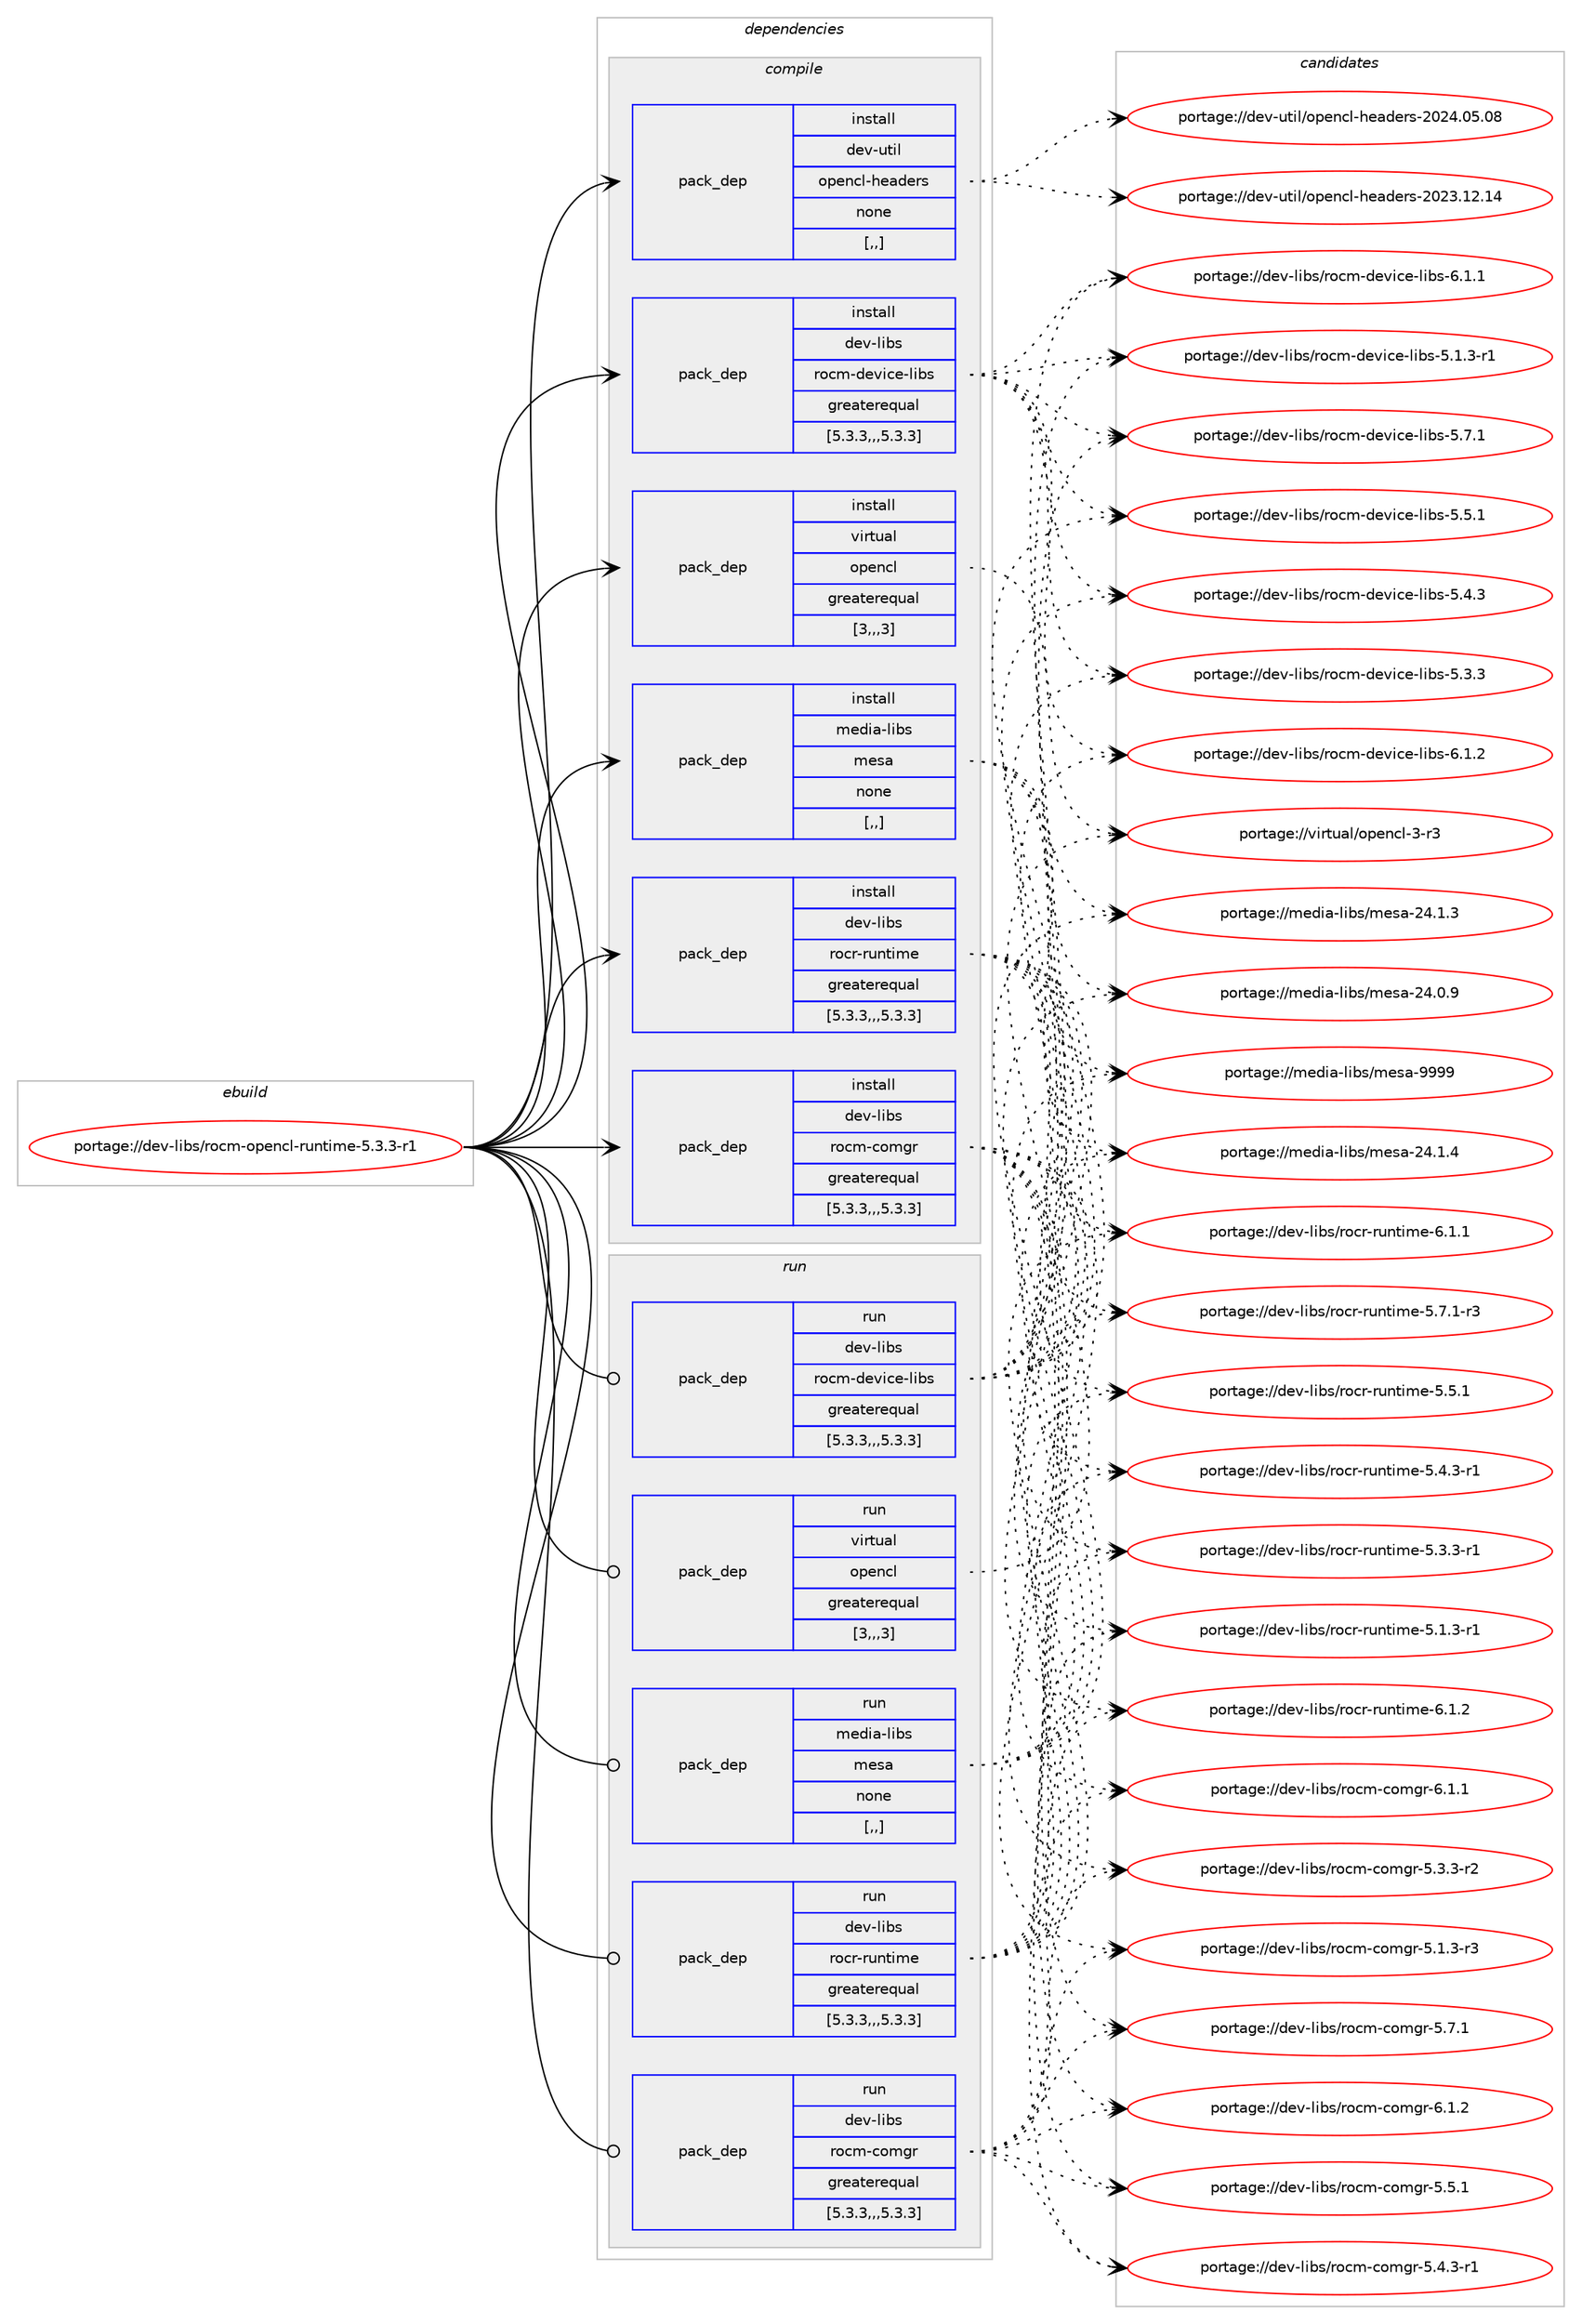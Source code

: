 digraph prolog {

# *************
# Graph options
# *************

newrank=true;
concentrate=true;
compound=true;
graph [rankdir=LR,fontname=Helvetica,fontsize=10,ranksep=1.5];#, ranksep=2.5, nodesep=0.2];
edge  [arrowhead=vee];
node  [fontname=Helvetica,fontsize=10];

# **********
# The ebuild
# **********

subgraph cluster_leftcol {
color=gray;
label=<<i>ebuild</i>>;
id [label="portage://dev-libs/rocm-opencl-runtime-5.3.3-r1", color=red, width=4, href="../dev-libs/rocm-opencl-runtime-5.3.3-r1.svg"];
}

# ****************
# The dependencies
# ****************

subgraph cluster_midcol {
color=gray;
label=<<i>dependencies</i>>;
subgraph cluster_compile {
fillcolor="#eeeeee";
style=filled;
label=<<i>compile</i>>;
subgraph pack84814 {
dependency114256 [label=<<TABLE BORDER="0" CELLBORDER="1" CELLSPACING="0" CELLPADDING="4" WIDTH="220"><TR><TD ROWSPAN="6" CELLPADDING="30">pack_dep</TD></TR><TR><TD WIDTH="110">install</TD></TR><TR><TD>dev-libs</TD></TR><TR><TD>rocm-comgr</TD></TR><TR><TD>greaterequal</TD></TR><TR><TD>[5.3.3,,,5.3.3]</TD></TR></TABLE>>, shape=none, color=blue];
}
id:e -> dependency114256:w [weight=20,style="solid",arrowhead="vee"];
subgraph pack84815 {
dependency114257 [label=<<TABLE BORDER="0" CELLBORDER="1" CELLSPACING="0" CELLPADDING="4" WIDTH="220"><TR><TD ROWSPAN="6" CELLPADDING="30">pack_dep</TD></TR><TR><TD WIDTH="110">install</TD></TR><TR><TD>dev-libs</TD></TR><TR><TD>rocm-device-libs</TD></TR><TR><TD>greaterequal</TD></TR><TR><TD>[5.3.3,,,5.3.3]</TD></TR></TABLE>>, shape=none, color=blue];
}
id:e -> dependency114257:w [weight=20,style="solid",arrowhead="vee"];
subgraph pack84816 {
dependency114258 [label=<<TABLE BORDER="0" CELLBORDER="1" CELLSPACING="0" CELLPADDING="4" WIDTH="220"><TR><TD ROWSPAN="6" CELLPADDING="30">pack_dep</TD></TR><TR><TD WIDTH="110">install</TD></TR><TR><TD>dev-libs</TD></TR><TR><TD>rocr-runtime</TD></TR><TR><TD>greaterequal</TD></TR><TR><TD>[5.3.3,,,5.3.3]</TD></TR></TABLE>>, shape=none, color=blue];
}
id:e -> dependency114258:w [weight=20,style="solid",arrowhead="vee"];
subgraph pack84817 {
dependency114259 [label=<<TABLE BORDER="0" CELLBORDER="1" CELLSPACING="0" CELLPADDING="4" WIDTH="220"><TR><TD ROWSPAN="6" CELLPADDING="30">pack_dep</TD></TR><TR><TD WIDTH="110">install</TD></TR><TR><TD>dev-util</TD></TR><TR><TD>opencl-headers</TD></TR><TR><TD>none</TD></TR><TR><TD>[,,]</TD></TR></TABLE>>, shape=none, color=blue];
}
id:e -> dependency114259:w [weight=20,style="solid",arrowhead="vee"];
subgraph pack84818 {
dependency114260 [label=<<TABLE BORDER="0" CELLBORDER="1" CELLSPACING="0" CELLPADDING="4" WIDTH="220"><TR><TD ROWSPAN="6" CELLPADDING="30">pack_dep</TD></TR><TR><TD WIDTH="110">install</TD></TR><TR><TD>media-libs</TD></TR><TR><TD>mesa</TD></TR><TR><TD>none</TD></TR><TR><TD>[,,]</TD></TR></TABLE>>, shape=none, color=blue];
}
id:e -> dependency114260:w [weight=20,style="solid",arrowhead="vee"];
subgraph pack84819 {
dependency114261 [label=<<TABLE BORDER="0" CELLBORDER="1" CELLSPACING="0" CELLPADDING="4" WIDTH="220"><TR><TD ROWSPAN="6" CELLPADDING="30">pack_dep</TD></TR><TR><TD WIDTH="110">install</TD></TR><TR><TD>virtual</TD></TR><TR><TD>opencl</TD></TR><TR><TD>greaterequal</TD></TR><TR><TD>[3,,,3]</TD></TR></TABLE>>, shape=none, color=blue];
}
id:e -> dependency114261:w [weight=20,style="solid",arrowhead="vee"];
}
subgraph cluster_compileandrun {
fillcolor="#eeeeee";
style=filled;
label=<<i>compile and run</i>>;
}
subgraph cluster_run {
fillcolor="#eeeeee";
style=filled;
label=<<i>run</i>>;
subgraph pack84820 {
dependency114262 [label=<<TABLE BORDER="0" CELLBORDER="1" CELLSPACING="0" CELLPADDING="4" WIDTH="220"><TR><TD ROWSPAN="6" CELLPADDING="30">pack_dep</TD></TR><TR><TD WIDTH="110">run</TD></TR><TR><TD>dev-libs</TD></TR><TR><TD>rocm-comgr</TD></TR><TR><TD>greaterequal</TD></TR><TR><TD>[5.3.3,,,5.3.3]</TD></TR></TABLE>>, shape=none, color=blue];
}
id:e -> dependency114262:w [weight=20,style="solid",arrowhead="odot"];
subgraph pack84821 {
dependency114263 [label=<<TABLE BORDER="0" CELLBORDER="1" CELLSPACING="0" CELLPADDING="4" WIDTH="220"><TR><TD ROWSPAN="6" CELLPADDING="30">pack_dep</TD></TR><TR><TD WIDTH="110">run</TD></TR><TR><TD>dev-libs</TD></TR><TR><TD>rocm-device-libs</TD></TR><TR><TD>greaterequal</TD></TR><TR><TD>[5.3.3,,,5.3.3]</TD></TR></TABLE>>, shape=none, color=blue];
}
id:e -> dependency114263:w [weight=20,style="solid",arrowhead="odot"];
subgraph pack84822 {
dependency114264 [label=<<TABLE BORDER="0" CELLBORDER="1" CELLSPACING="0" CELLPADDING="4" WIDTH="220"><TR><TD ROWSPAN="6" CELLPADDING="30">pack_dep</TD></TR><TR><TD WIDTH="110">run</TD></TR><TR><TD>dev-libs</TD></TR><TR><TD>rocr-runtime</TD></TR><TR><TD>greaterequal</TD></TR><TR><TD>[5.3.3,,,5.3.3]</TD></TR></TABLE>>, shape=none, color=blue];
}
id:e -> dependency114264:w [weight=20,style="solid",arrowhead="odot"];
subgraph pack84823 {
dependency114265 [label=<<TABLE BORDER="0" CELLBORDER="1" CELLSPACING="0" CELLPADDING="4" WIDTH="220"><TR><TD ROWSPAN="6" CELLPADDING="30">pack_dep</TD></TR><TR><TD WIDTH="110">run</TD></TR><TR><TD>media-libs</TD></TR><TR><TD>mesa</TD></TR><TR><TD>none</TD></TR><TR><TD>[,,]</TD></TR></TABLE>>, shape=none, color=blue];
}
id:e -> dependency114265:w [weight=20,style="solid",arrowhead="odot"];
subgraph pack84824 {
dependency114266 [label=<<TABLE BORDER="0" CELLBORDER="1" CELLSPACING="0" CELLPADDING="4" WIDTH="220"><TR><TD ROWSPAN="6" CELLPADDING="30">pack_dep</TD></TR><TR><TD WIDTH="110">run</TD></TR><TR><TD>virtual</TD></TR><TR><TD>opencl</TD></TR><TR><TD>greaterequal</TD></TR><TR><TD>[3,,,3]</TD></TR></TABLE>>, shape=none, color=blue];
}
id:e -> dependency114266:w [weight=20,style="solid",arrowhead="odot"];
}
}

# **************
# The candidates
# **************

subgraph cluster_choices {
rank=same;
color=gray;
label=<<i>candidates</i>>;

subgraph choice84814 {
color=black;
nodesep=1;
choice100101118451081059811547114111991094599111109103114455446494650 [label="portage://dev-libs/rocm-comgr-6.1.2", color=red, width=4,href="../dev-libs/rocm-comgr-6.1.2.svg"];
choice100101118451081059811547114111991094599111109103114455446494649 [label="portage://dev-libs/rocm-comgr-6.1.1", color=red, width=4,href="../dev-libs/rocm-comgr-6.1.1.svg"];
choice100101118451081059811547114111991094599111109103114455346554649 [label="portage://dev-libs/rocm-comgr-5.7.1", color=red, width=4,href="../dev-libs/rocm-comgr-5.7.1.svg"];
choice100101118451081059811547114111991094599111109103114455346534649 [label="portage://dev-libs/rocm-comgr-5.5.1", color=red, width=4,href="../dev-libs/rocm-comgr-5.5.1.svg"];
choice1001011184510810598115471141119910945991111091031144553465246514511449 [label="portage://dev-libs/rocm-comgr-5.4.3-r1", color=red, width=4,href="../dev-libs/rocm-comgr-5.4.3-r1.svg"];
choice1001011184510810598115471141119910945991111091031144553465146514511450 [label="portage://dev-libs/rocm-comgr-5.3.3-r2", color=red, width=4,href="../dev-libs/rocm-comgr-5.3.3-r2.svg"];
choice1001011184510810598115471141119910945991111091031144553464946514511451 [label="portage://dev-libs/rocm-comgr-5.1.3-r3", color=red, width=4,href="../dev-libs/rocm-comgr-5.1.3-r3.svg"];
dependency114256:e -> choice100101118451081059811547114111991094599111109103114455446494650:w [style=dotted,weight="100"];
dependency114256:e -> choice100101118451081059811547114111991094599111109103114455446494649:w [style=dotted,weight="100"];
dependency114256:e -> choice100101118451081059811547114111991094599111109103114455346554649:w [style=dotted,weight="100"];
dependency114256:e -> choice100101118451081059811547114111991094599111109103114455346534649:w [style=dotted,weight="100"];
dependency114256:e -> choice1001011184510810598115471141119910945991111091031144553465246514511449:w [style=dotted,weight="100"];
dependency114256:e -> choice1001011184510810598115471141119910945991111091031144553465146514511450:w [style=dotted,weight="100"];
dependency114256:e -> choice1001011184510810598115471141119910945991111091031144553464946514511451:w [style=dotted,weight="100"];
}
subgraph choice84815 {
color=black;
nodesep=1;
choice1001011184510810598115471141119910945100101118105991014510810598115455446494650 [label="portage://dev-libs/rocm-device-libs-6.1.2", color=red, width=4,href="../dev-libs/rocm-device-libs-6.1.2.svg"];
choice1001011184510810598115471141119910945100101118105991014510810598115455446494649 [label="portage://dev-libs/rocm-device-libs-6.1.1", color=red, width=4,href="../dev-libs/rocm-device-libs-6.1.1.svg"];
choice1001011184510810598115471141119910945100101118105991014510810598115455346554649 [label="portage://dev-libs/rocm-device-libs-5.7.1", color=red, width=4,href="../dev-libs/rocm-device-libs-5.7.1.svg"];
choice1001011184510810598115471141119910945100101118105991014510810598115455346534649 [label="portage://dev-libs/rocm-device-libs-5.5.1", color=red, width=4,href="../dev-libs/rocm-device-libs-5.5.1.svg"];
choice1001011184510810598115471141119910945100101118105991014510810598115455346524651 [label="portage://dev-libs/rocm-device-libs-5.4.3", color=red, width=4,href="../dev-libs/rocm-device-libs-5.4.3.svg"];
choice1001011184510810598115471141119910945100101118105991014510810598115455346514651 [label="portage://dev-libs/rocm-device-libs-5.3.3", color=red, width=4,href="../dev-libs/rocm-device-libs-5.3.3.svg"];
choice10010111845108105981154711411199109451001011181059910145108105981154553464946514511449 [label="portage://dev-libs/rocm-device-libs-5.1.3-r1", color=red, width=4,href="../dev-libs/rocm-device-libs-5.1.3-r1.svg"];
dependency114257:e -> choice1001011184510810598115471141119910945100101118105991014510810598115455446494650:w [style=dotted,weight="100"];
dependency114257:e -> choice1001011184510810598115471141119910945100101118105991014510810598115455446494649:w [style=dotted,weight="100"];
dependency114257:e -> choice1001011184510810598115471141119910945100101118105991014510810598115455346554649:w [style=dotted,weight="100"];
dependency114257:e -> choice1001011184510810598115471141119910945100101118105991014510810598115455346534649:w [style=dotted,weight="100"];
dependency114257:e -> choice1001011184510810598115471141119910945100101118105991014510810598115455346524651:w [style=dotted,weight="100"];
dependency114257:e -> choice1001011184510810598115471141119910945100101118105991014510810598115455346514651:w [style=dotted,weight="100"];
dependency114257:e -> choice10010111845108105981154711411199109451001011181059910145108105981154553464946514511449:w [style=dotted,weight="100"];
}
subgraph choice84816 {
color=black;
nodesep=1;
choice1001011184510810598115471141119911445114117110116105109101455446494650 [label="portage://dev-libs/rocr-runtime-6.1.2", color=red, width=4,href="../dev-libs/rocr-runtime-6.1.2.svg"];
choice1001011184510810598115471141119911445114117110116105109101455446494649 [label="portage://dev-libs/rocr-runtime-6.1.1", color=red, width=4,href="../dev-libs/rocr-runtime-6.1.1.svg"];
choice10010111845108105981154711411199114451141171101161051091014553465546494511451 [label="portage://dev-libs/rocr-runtime-5.7.1-r3", color=red, width=4,href="../dev-libs/rocr-runtime-5.7.1-r3.svg"];
choice1001011184510810598115471141119911445114117110116105109101455346534649 [label="portage://dev-libs/rocr-runtime-5.5.1", color=red, width=4,href="../dev-libs/rocr-runtime-5.5.1.svg"];
choice10010111845108105981154711411199114451141171101161051091014553465246514511449 [label="portage://dev-libs/rocr-runtime-5.4.3-r1", color=red, width=4,href="../dev-libs/rocr-runtime-5.4.3-r1.svg"];
choice10010111845108105981154711411199114451141171101161051091014553465146514511449 [label="portage://dev-libs/rocr-runtime-5.3.3-r1", color=red, width=4,href="../dev-libs/rocr-runtime-5.3.3-r1.svg"];
choice10010111845108105981154711411199114451141171101161051091014553464946514511449 [label="portage://dev-libs/rocr-runtime-5.1.3-r1", color=red, width=4,href="../dev-libs/rocr-runtime-5.1.3-r1.svg"];
dependency114258:e -> choice1001011184510810598115471141119911445114117110116105109101455446494650:w [style=dotted,weight="100"];
dependency114258:e -> choice1001011184510810598115471141119911445114117110116105109101455446494649:w [style=dotted,weight="100"];
dependency114258:e -> choice10010111845108105981154711411199114451141171101161051091014553465546494511451:w [style=dotted,weight="100"];
dependency114258:e -> choice1001011184510810598115471141119911445114117110116105109101455346534649:w [style=dotted,weight="100"];
dependency114258:e -> choice10010111845108105981154711411199114451141171101161051091014553465246514511449:w [style=dotted,weight="100"];
dependency114258:e -> choice10010111845108105981154711411199114451141171101161051091014553465146514511449:w [style=dotted,weight="100"];
dependency114258:e -> choice10010111845108105981154711411199114451141171101161051091014553464946514511449:w [style=dotted,weight="100"];
}
subgraph choice84817 {
color=black;
nodesep=1;
choice10010111845117116105108471111121011109910845104101971001011141154550485052464853464856 [label="portage://dev-util/opencl-headers-2024.05.08", color=red, width=4,href="../dev-util/opencl-headers-2024.05.08.svg"];
choice10010111845117116105108471111121011109910845104101971001011141154550485051464950464952 [label="portage://dev-util/opencl-headers-2023.12.14", color=red, width=4,href="../dev-util/opencl-headers-2023.12.14.svg"];
dependency114259:e -> choice10010111845117116105108471111121011109910845104101971001011141154550485052464853464856:w [style=dotted,weight="100"];
dependency114259:e -> choice10010111845117116105108471111121011109910845104101971001011141154550485051464950464952:w [style=dotted,weight="100"];
}
subgraph choice84818 {
color=black;
nodesep=1;
choice10910110010597451081059811547109101115974557575757 [label="portage://media-libs/mesa-9999", color=red, width=4,href="../media-libs/mesa-9999.svg"];
choice109101100105974510810598115471091011159745505246494652 [label="portage://media-libs/mesa-24.1.4", color=red, width=4,href="../media-libs/mesa-24.1.4.svg"];
choice109101100105974510810598115471091011159745505246494651 [label="portage://media-libs/mesa-24.1.3", color=red, width=4,href="../media-libs/mesa-24.1.3.svg"];
choice109101100105974510810598115471091011159745505246484657 [label="portage://media-libs/mesa-24.0.9", color=red, width=4,href="../media-libs/mesa-24.0.9.svg"];
dependency114260:e -> choice10910110010597451081059811547109101115974557575757:w [style=dotted,weight="100"];
dependency114260:e -> choice109101100105974510810598115471091011159745505246494652:w [style=dotted,weight="100"];
dependency114260:e -> choice109101100105974510810598115471091011159745505246494651:w [style=dotted,weight="100"];
dependency114260:e -> choice109101100105974510810598115471091011159745505246484657:w [style=dotted,weight="100"];
}
subgraph choice84819 {
color=black;
nodesep=1;
choice11810511411611797108471111121011109910845514511451 [label="portage://virtual/opencl-3-r3", color=red, width=4,href="../virtual/opencl-3-r3.svg"];
dependency114261:e -> choice11810511411611797108471111121011109910845514511451:w [style=dotted,weight="100"];
}
subgraph choice84820 {
color=black;
nodesep=1;
choice100101118451081059811547114111991094599111109103114455446494650 [label="portage://dev-libs/rocm-comgr-6.1.2", color=red, width=4,href="../dev-libs/rocm-comgr-6.1.2.svg"];
choice100101118451081059811547114111991094599111109103114455446494649 [label="portage://dev-libs/rocm-comgr-6.1.1", color=red, width=4,href="../dev-libs/rocm-comgr-6.1.1.svg"];
choice100101118451081059811547114111991094599111109103114455346554649 [label="portage://dev-libs/rocm-comgr-5.7.1", color=red, width=4,href="../dev-libs/rocm-comgr-5.7.1.svg"];
choice100101118451081059811547114111991094599111109103114455346534649 [label="portage://dev-libs/rocm-comgr-5.5.1", color=red, width=4,href="../dev-libs/rocm-comgr-5.5.1.svg"];
choice1001011184510810598115471141119910945991111091031144553465246514511449 [label="portage://dev-libs/rocm-comgr-5.4.3-r1", color=red, width=4,href="../dev-libs/rocm-comgr-5.4.3-r1.svg"];
choice1001011184510810598115471141119910945991111091031144553465146514511450 [label="portage://dev-libs/rocm-comgr-5.3.3-r2", color=red, width=4,href="../dev-libs/rocm-comgr-5.3.3-r2.svg"];
choice1001011184510810598115471141119910945991111091031144553464946514511451 [label="portage://dev-libs/rocm-comgr-5.1.3-r3", color=red, width=4,href="../dev-libs/rocm-comgr-5.1.3-r3.svg"];
dependency114262:e -> choice100101118451081059811547114111991094599111109103114455446494650:w [style=dotted,weight="100"];
dependency114262:e -> choice100101118451081059811547114111991094599111109103114455446494649:w [style=dotted,weight="100"];
dependency114262:e -> choice100101118451081059811547114111991094599111109103114455346554649:w [style=dotted,weight="100"];
dependency114262:e -> choice100101118451081059811547114111991094599111109103114455346534649:w [style=dotted,weight="100"];
dependency114262:e -> choice1001011184510810598115471141119910945991111091031144553465246514511449:w [style=dotted,weight="100"];
dependency114262:e -> choice1001011184510810598115471141119910945991111091031144553465146514511450:w [style=dotted,weight="100"];
dependency114262:e -> choice1001011184510810598115471141119910945991111091031144553464946514511451:w [style=dotted,weight="100"];
}
subgraph choice84821 {
color=black;
nodesep=1;
choice1001011184510810598115471141119910945100101118105991014510810598115455446494650 [label="portage://dev-libs/rocm-device-libs-6.1.2", color=red, width=4,href="../dev-libs/rocm-device-libs-6.1.2.svg"];
choice1001011184510810598115471141119910945100101118105991014510810598115455446494649 [label="portage://dev-libs/rocm-device-libs-6.1.1", color=red, width=4,href="../dev-libs/rocm-device-libs-6.1.1.svg"];
choice1001011184510810598115471141119910945100101118105991014510810598115455346554649 [label="portage://dev-libs/rocm-device-libs-5.7.1", color=red, width=4,href="../dev-libs/rocm-device-libs-5.7.1.svg"];
choice1001011184510810598115471141119910945100101118105991014510810598115455346534649 [label="portage://dev-libs/rocm-device-libs-5.5.1", color=red, width=4,href="../dev-libs/rocm-device-libs-5.5.1.svg"];
choice1001011184510810598115471141119910945100101118105991014510810598115455346524651 [label="portage://dev-libs/rocm-device-libs-5.4.3", color=red, width=4,href="../dev-libs/rocm-device-libs-5.4.3.svg"];
choice1001011184510810598115471141119910945100101118105991014510810598115455346514651 [label="portage://dev-libs/rocm-device-libs-5.3.3", color=red, width=4,href="../dev-libs/rocm-device-libs-5.3.3.svg"];
choice10010111845108105981154711411199109451001011181059910145108105981154553464946514511449 [label="portage://dev-libs/rocm-device-libs-5.1.3-r1", color=red, width=4,href="../dev-libs/rocm-device-libs-5.1.3-r1.svg"];
dependency114263:e -> choice1001011184510810598115471141119910945100101118105991014510810598115455446494650:w [style=dotted,weight="100"];
dependency114263:e -> choice1001011184510810598115471141119910945100101118105991014510810598115455446494649:w [style=dotted,weight="100"];
dependency114263:e -> choice1001011184510810598115471141119910945100101118105991014510810598115455346554649:w [style=dotted,weight="100"];
dependency114263:e -> choice1001011184510810598115471141119910945100101118105991014510810598115455346534649:w [style=dotted,weight="100"];
dependency114263:e -> choice1001011184510810598115471141119910945100101118105991014510810598115455346524651:w [style=dotted,weight="100"];
dependency114263:e -> choice1001011184510810598115471141119910945100101118105991014510810598115455346514651:w [style=dotted,weight="100"];
dependency114263:e -> choice10010111845108105981154711411199109451001011181059910145108105981154553464946514511449:w [style=dotted,weight="100"];
}
subgraph choice84822 {
color=black;
nodesep=1;
choice1001011184510810598115471141119911445114117110116105109101455446494650 [label="portage://dev-libs/rocr-runtime-6.1.2", color=red, width=4,href="../dev-libs/rocr-runtime-6.1.2.svg"];
choice1001011184510810598115471141119911445114117110116105109101455446494649 [label="portage://dev-libs/rocr-runtime-6.1.1", color=red, width=4,href="../dev-libs/rocr-runtime-6.1.1.svg"];
choice10010111845108105981154711411199114451141171101161051091014553465546494511451 [label="portage://dev-libs/rocr-runtime-5.7.1-r3", color=red, width=4,href="../dev-libs/rocr-runtime-5.7.1-r3.svg"];
choice1001011184510810598115471141119911445114117110116105109101455346534649 [label="portage://dev-libs/rocr-runtime-5.5.1", color=red, width=4,href="../dev-libs/rocr-runtime-5.5.1.svg"];
choice10010111845108105981154711411199114451141171101161051091014553465246514511449 [label="portage://dev-libs/rocr-runtime-5.4.3-r1", color=red, width=4,href="../dev-libs/rocr-runtime-5.4.3-r1.svg"];
choice10010111845108105981154711411199114451141171101161051091014553465146514511449 [label="portage://dev-libs/rocr-runtime-5.3.3-r1", color=red, width=4,href="../dev-libs/rocr-runtime-5.3.3-r1.svg"];
choice10010111845108105981154711411199114451141171101161051091014553464946514511449 [label="portage://dev-libs/rocr-runtime-5.1.3-r1", color=red, width=4,href="../dev-libs/rocr-runtime-5.1.3-r1.svg"];
dependency114264:e -> choice1001011184510810598115471141119911445114117110116105109101455446494650:w [style=dotted,weight="100"];
dependency114264:e -> choice1001011184510810598115471141119911445114117110116105109101455446494649:w [style=dotted,weight="100"];
dependency114264:e -> choice10010111845108105981154711411199114451141171101161051091014553465546494511451:w [style=dotted,weight="100"];
dependency114264:e -> choice1001011184510810598115471141119911445114117110116105109101455346534649:w [style=dotted,weight="100"];
dependency114264:e -> choice10010111845108105981154711411199114451141171101161051091014553465246514511449:w [style=dotted,weight="100"];
dependency114264:e -> choice10010111845108105981154711411199114451141171101161051091014553465146514511449:w [style=dotted,weight="100"];
dependency114264:e -> choice10010111845108105981154711411199114451141171101161051091014553464946514511449:w [style=dotted,weight="100"];
}
subgraph choice84823 {
color=black;
nodesep=1;
choice10910110010597451081059811547109101115974557575757 [label="portage://media-libs/mesa-9999", color=red, width=4,href="../media-libs/mesa-9999.svg"];
choice109101100105974510810598115471091011159745505246494652 [label="portage://media-libs/mesa-24.1.4", color=red, width=4,href="../media-libs/mesa-24.1.4.svg"];
choice109101100105974510810598115471091011159745505246494651 [label="portage://media-libs/mesa-24.1.3", color=red, width=4,href="../media-libs/mesa-24.1.3.svg"];
choice109101100105974510810598115471091011159745505246484657 [label="portage://media-libs/mesa-24.0.9", color=red, width=4,href="../media-libs/mesa-24.0.9.svg"];
dependency114265:e -> choice10910110010597451081059811547109101115974557575757:w [style=dotted,weight="100"];
dependency114265:e -> choice109101100105974510810598115471091011159745505246494652:w [style=dotted,weight="100"];
dependency114265:e -> choice109101100105974510810598115471091011159745505246494651:w [style=dotted,weight="100"];
dependency114265:e -> choice109101100105974510810598115471091011159745505246484657:w [style=dotted,weight="100"];
}
subgraph choice84824 {
color=black;
nodesep=1;
choice11810511411611797108471111121011109910845514511451 [label="portage://virtual/opencl-3-r3", color=red, width=4,href="../virtual/opencl-3-r3.svg"];
dependency114266:e -> choice11810511411611797108471111121011109910845514511451:w [style=dotted,weight="100"];
}
}

}
